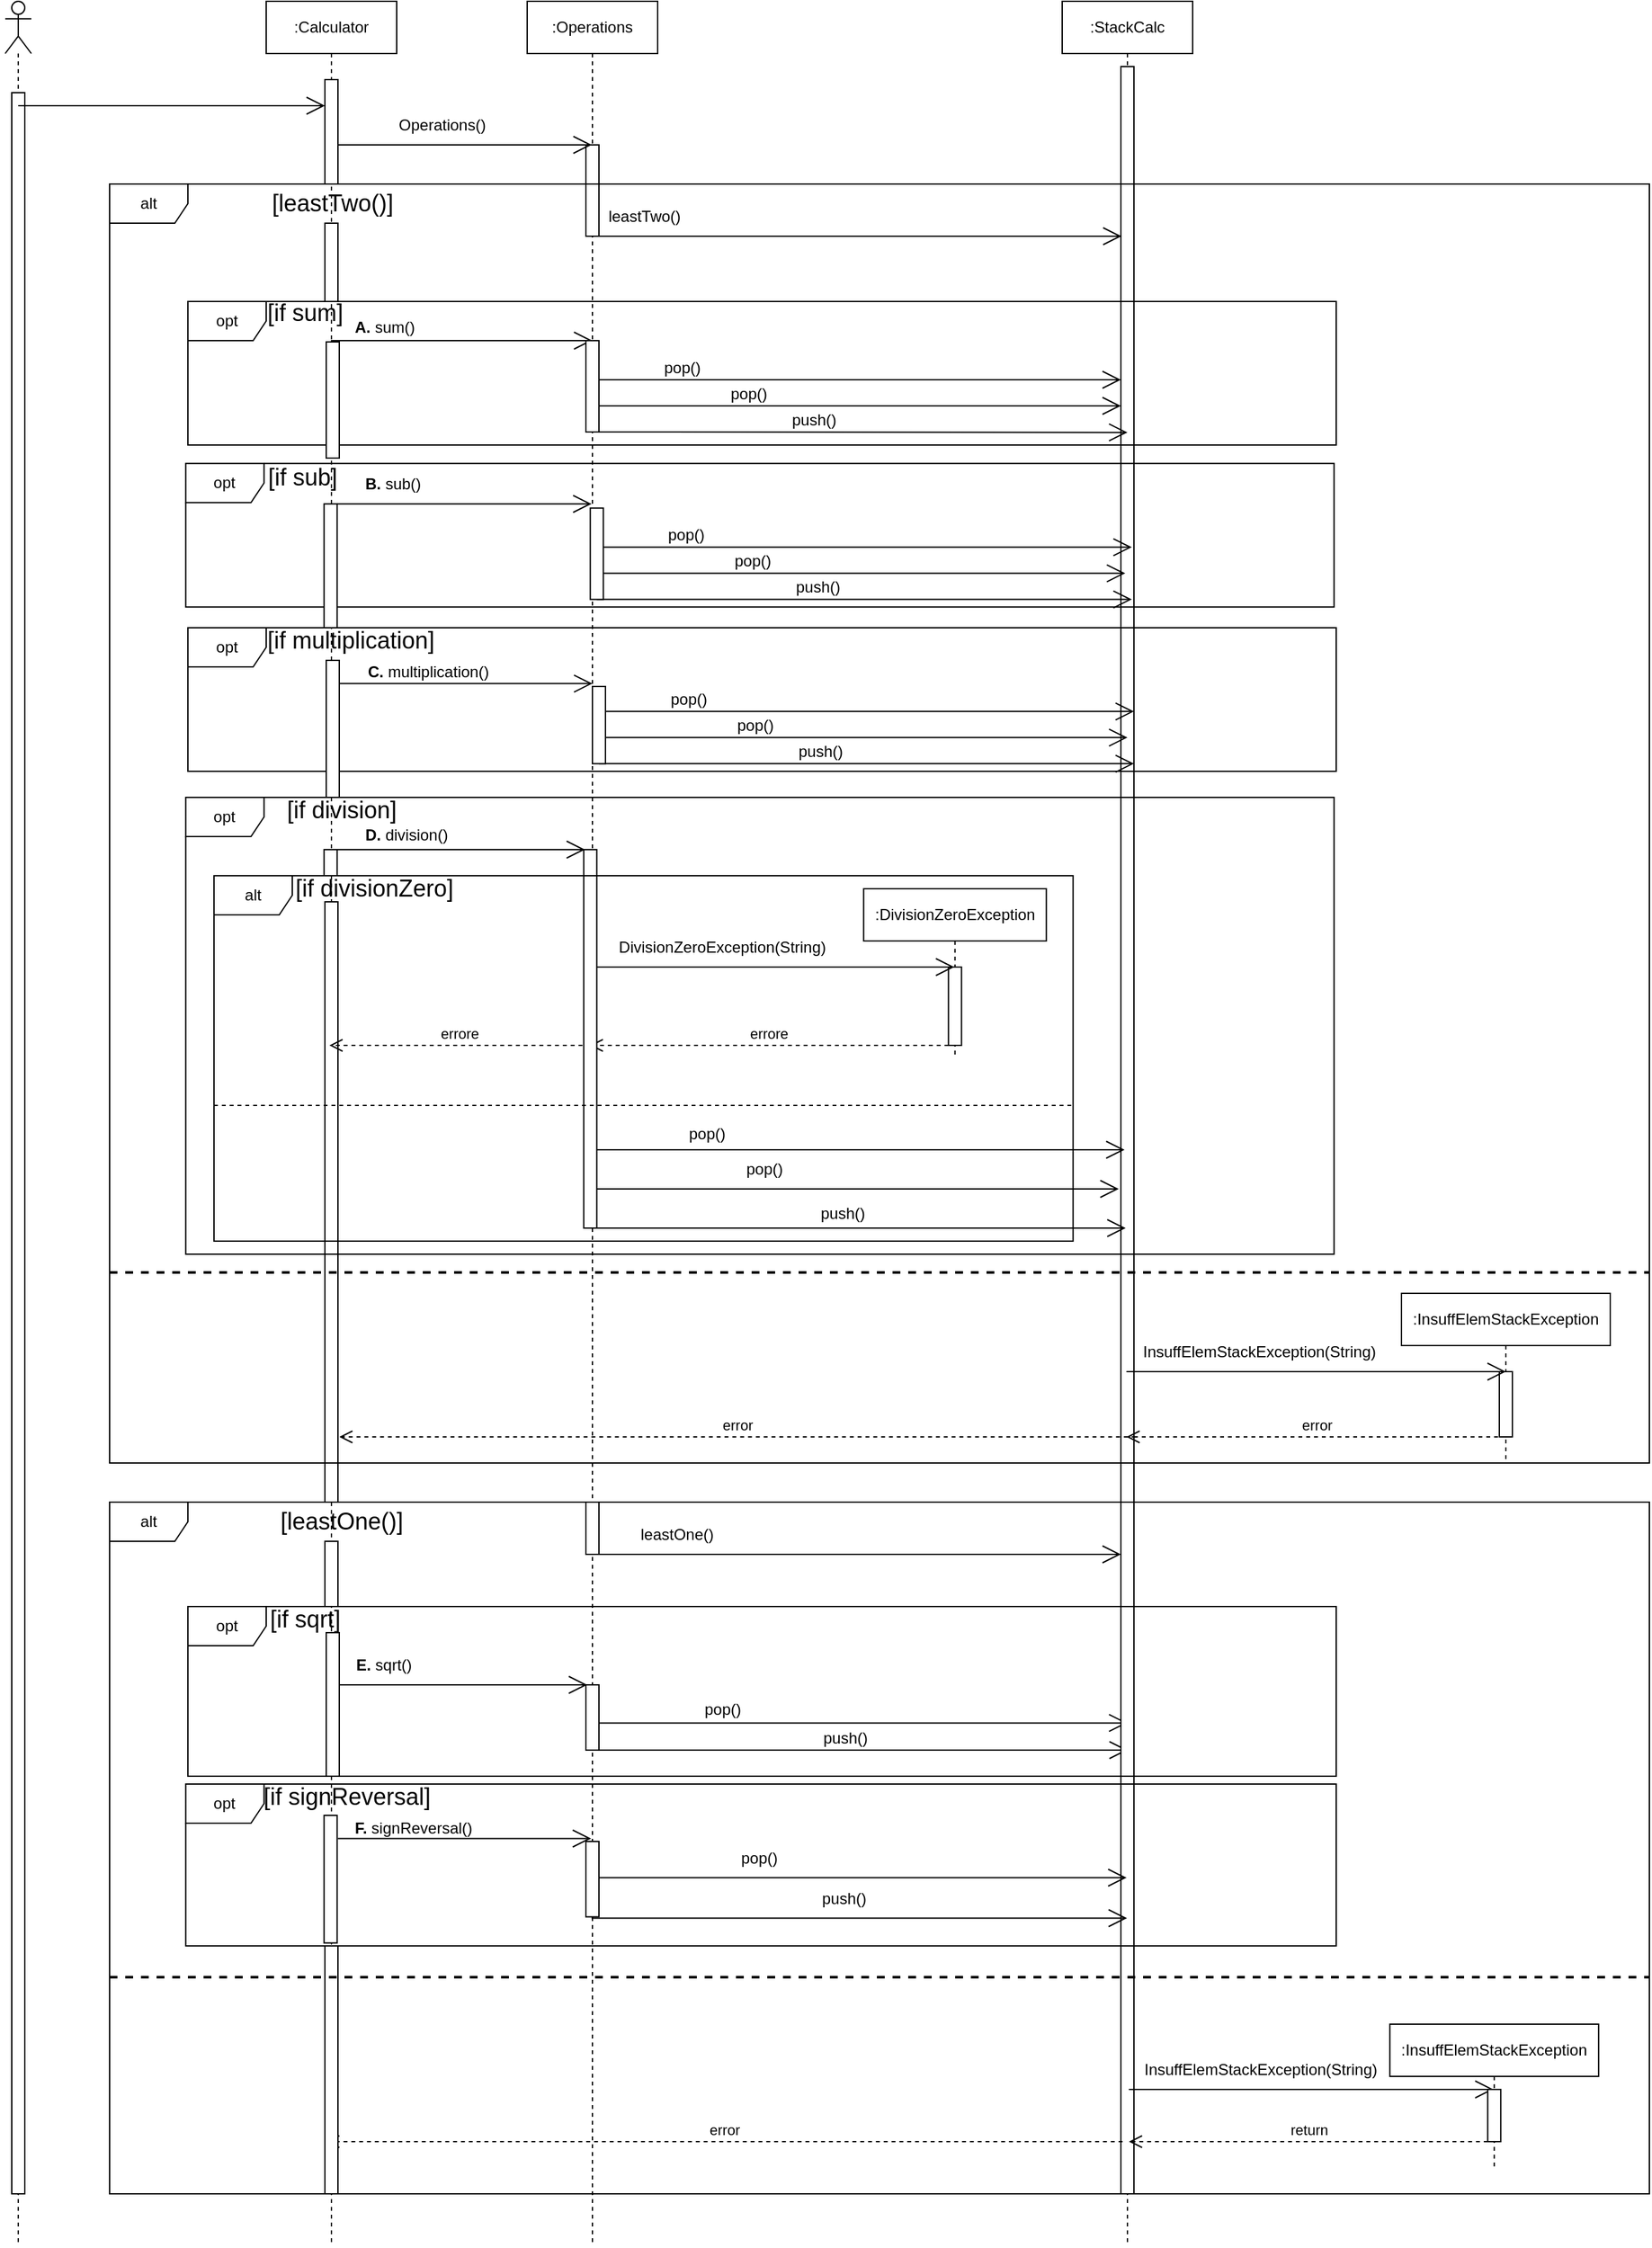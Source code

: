 <mxfile version="22.1.7" type="google">
  <diagram name="Pagina-1" id="1rLhm8IEUsE-QeS0g-wT">
    <mxGraphModel grid="1" page="1" gridSize="10" guides="1" tooltips="1" connect="1" arrows="1" fold="1" pageScale="1" pageWidth="827" pageHeight="1169" math="0" shadow="0">
      <root>
        <mxCell id="0" />
        <mxCell id="1" parent="0" />
        <mxCell id="Tvp-PCAJbxudFJ9-yUEZ-84" value="" style="endArrow=open;endFill=1;endSize=12;html=1;rounded=0;" edge="1" parent="1">
          <mxGeometry width="160" relative="1" as="geometry">
            <mxPoint x="309.997" y="1420" as="sourcePoint" />
            <mxPoint x="720.33" y="1420" as="targetPoint" />
          </mxGeometry>
        </mxCell>
        <mxCell id="Tvp-PCAJbxudFJ9-yUEZ-85" value="" style="endArrow=open;endFill=1;endSize=12;html=1;rounded=0;" edge="1" parent="1">
          <mxGeometry width="160" relative="1" as="geometry">
            <mxPoint x="310" y="1399.23" as="sourcePoint" />
            <mxPoint x="720" y="1399.23" as="targetPoint" />
          </mxGeometry>
        </mxCell>
        <mxCell id="taW8JD0abQ_jz1JSz_Ef-1" value="" style="shape=umlLifeline;perimeter=lifelinePerimeter;whiteSpace=wrap;html=1;container=1;dropTarget=0;collapsible=0;recursiveResize=0;outlineConnect=0;portConstraint=eastwest;newEdgeStyle={&quot;curved&quot;:0,&quot;rounded&quot;:0};participant=umlActor;" vertex="1" parent="1">
          <mxGeometry x="-140" y="80" width="20" height="1720" as="geometry" />
        </mxCell>
        <mxCell id="taW8JD0abQ_jz1JSz_Ef-8" value="" style="html=1;points=[[0,0,0,0,5],[0,1,0,0,-5],[1,0,0,0,5],[1,1,0,0,-5]];perimeter=orthogonalPerimeter;outlineConnect=0;targetShapes=umlLifeline;portConstraint=eastwest;newEdgeStyle={&quot;curved&quot;:0,&quot;rounded&quot;:0};" vertex="1" parent="taW8JD0abQ_jz1JSz_Ef-1">
          <mxGeometry x="5" y="70" width="10" height="1610" as="geometry" />
        </mxCell>
        <mxCell id="taW8JD0abQ_jz1JSz_Ef-2" value=":Operations" style="shape=umlLifeline;perimeter=lifelinePerimeter;whiteSpace=wrap;html=1;container=1;dropTarget=0;collapsible=0;recursiveResize=0;outlineConnect=0;portConstraint=eastwest;newEdgeStyle={&quot;curved&quot;:0,&quot;rounded&quot;:0};" vertex="1" parent="1">
          <mxGeometry x="260" y="80" width="100" height="1720" as="geometry" />
        </mxCell>
        <mxCell id="Tvp-PCAJbxudFJ9-yUEZ-65" value="" style="html=1;points=[[0,0,0,0,5],[0,1,0,0,-5],[1,0,0,0,5],[1,1,0,0,-5]];perimeter=orthogonalPerimeter;outlineConnect=0;targetShapes=umlLifeline;portConstraint=eastwest;newEdgeStyle={&quot;curved&quot;:0,&quot;rounded&quot;:0};" vertex="1" parent="taW8JD0abQ_jz1JSz_Ef-2">
          <mxGeometry x="45" y="110" width="10" height="70" as="geometry" />
        </mxCell>
        <mxCell id="Tvp-PCAJbxudFJ9-yUEZ-100" value="" style="html=1;points=[[0,0,0,0,5],[0,1,0,0,-5],[1,0,0,0,5],[1,1,0,0,-5]];perimeter=orthogonalPerimeter;outlineConnect=0;targetShapes=umlLifeline;portConstraint=eastwest;newEdgeStyle={&quot;curved&quot;:0,&quot;rounded&quot;:0};" vertex="1" parent="taW8JD0abQ_jz1JSz_Ef-2">
          <mxGeometry x="45" y="1290" width="10" height="50" as="geometry" />
        </mxCell>
        <mxCell id="taW8JD0abQ_jz1JSz_Ef-3" value=":InsuffElemStackException" style="shape=umlLifeline;perimeter=lifelinePerimeter;whiteSpace=wrap;html=1;container=1;dropTarget=0;collapsible=0;recursiveResize=0;outlineConnect=0;portConstraint=eastwest;newEdgeStyle={&quot;curved&quot;:0,&quot;rounded&quot;:0};" vertex="1" parent="1">
          <mxGeometry x="921.12" y="1630" width="160" height="110" as="geometry" />
        </mxCell>
        <mxCell id="taW8JD0abQ_jz1JSz_Ef-4" value=":DivisionZeroException" style="shape=umlLifeline;perimeter=lifelinePerimeter;whiteSpace=wrap;html=1;container=1;dropTarget=0;collapsible=0;recursiveResize=0;outlineConnect=0;portConstraint=eastwest;newEdgeStyle={&quot;curved&quot;:0,&quot;rounded&quot;:0};" vertex="1" parent="1">
          <mxGeometry x="517.84" y="760" width="140" height="130" as="geometry" />
        </mxCell>
        <mxCell id="Tvp-PCAJbxudFJ9-yUEZ-7" value="" style="html=1;points=[[0,0,0,0,5],[0,1,0,0,-5],[1,0,0,0,5],[1,1,0,0,-5]];perimeter=orthogonalPerimeter;outlineConnect=0;targetShapes=umlLifeline;portConstraint=eastwest;newEdgeStyle={&quot;curved&quot;:0,&quot;rounded&quot;:0};direction=west;" vertex="1" parent="taW8JD0abQ_jz1JSz_Ef-4">
          <mxGeometry x="65" y="60" width="10" height="60" as="geometry" />
        </mxCell>
        <mxCell id="taW8JD0abQ_jz1JSz_Ef-6" value="" style="endArrow=open;endFill=1;endSize=12;html=1;rounded=0;" edge="1" parent="1" source="taW8JD0abQ_jz1JSz_Ef-1" target="Tvp-PCAJbxudFJ9-yUEZ-30">
          <mxGeometry width="160" relative="1" as="geometry">
            <mxPoint x="-50.5" y="200" as="sourcePoint" />
            <mxPoint x="109.5" y="200" as="targetPoint" />
            <Array as="points">
              <mxPoint x="-30" y="160" />
            </Array>
          </mxGeometry>
        </mxCell>
        <mxCell id="taW8JD0abQ_jz1JSz_Ef-7" value=":StackCalc" style="shape=umlLifeline;perimeter=lifelinePerimeter;whiteSpace=wrap;html=1;container=1;dropTarget=0;collapsible=0;recursiveResize=0;outlineConnect=0;portConstraint=eastwest;newEdgeStyle={&quot;curved&quot;:0,&quot;rounded&quot;:0};" vertex="1" parent="1">
          <mxGeometry x="670" y="80" width="100" height="1720" as="geometry" />
        </mxCell>
        <mxCell id="Tvp-PCAJbxudFJ9-yUEZ-104" value="" style="html=1;points=[[0,0,0,0,5],[0,1,0,0,-5],[1,0,0,0,5],[1,1,0,0,-5]];perimeter=orthogonalPerimeter;outlineConnect=0;targetShapes=umlLifeline;portConstraint=eastwest;newEdgeStyle={&quot;curved&quot;:0,&quot;rounded&quot;:0};" vertex="1" parent="taW8JD0abQ_jz1JSz_Ef-7">
          <mxGeometry x="45" y="50" width="10" height="1630" as="geometry" />
        </mxCell>
        <mxCell id="taW8JD0abQ_jz1JSz_Ef-9" value="" style="endArrow=open;endFill=1;endSize=12;html=1;rounded=0;" edge="1" parent="1" source="Tvp-PCAJbxudFJ9-yUEZ-30" target="taW8JD0abQ_jz1JSz_Ef-2">
          <mxGeometry width="160" relative="1" as="geometry">
            <mxPoint x="109.5" y="160" as="sourcePoint" />
            <mxPoint x="249.5" y="160" as="targetPoint" />
            <Array as="points">
              <mxPoint x="210" y="190" />
            </Array>
          </mxGeometry>
        </mxCell>
        <mxCell id="taW8JD0abQ_jz1JSz_Ef-10" value="" style="endArrow=open;endFill=1;endSize=12;html=1;rounded=0;" edge="1" parent="1">
          <mxGeometry width="160" relative="1" as="geometry">
            <mxPoint x="109.5" y="340" as="sourcePoint" />
            <mxPoint x="310" y="340" as="targetPoint" />
          </mxGeometry>
        </mxCell>
        <mxCell id="taW8JD0abQ_jz1JSz_Ef-11" value="Operations()" style="text;strokeColor=none;align=center;fillColor=none;html=1;verticalAlign=middle;whiteSpace=wrap;rounded=0;" vertex="1" parent="1">
          <mxGeometry x="164.68" y="160" width="60" height="30" as="geometry" />
        </mxCell>
        <mxCell id="taW8JD0abQ_jz1JSz_Ef-12" value="&lt;b&gt;A.&lt;/b&gt;&amp;nbsp;sum()" style="text;strokeColor=none;align=left;fillColor=none;html=1;verticalAlign=middle;whiteSpace=wrap;rounded=0;" vertex="1" parent="1">
          <mxGeometry x="125.59" y="310" width="70.5" height="40" as="geometry" />
        </mxCell>
        <mxCell id="taW8JD0abQ_jz1JSz_Ef-14" value="" style="endArrow=open;endFill=1;endSize=12;html=1;rounded=0;" edge="1" parent="1">
          <mxGeometry width="160" relative="1" as="geometry">
            <mxPoint x="106" y="1370" as="sourcePoint" />
            <mxPoint x="306" y="1370" as="targetPoint" />
          </mxGeometry>
        </mxCell>
        <mxCell id="taW8JD0abQ_jz1JSz_Ef-15" value="&lt;b&gt;E.&lt;/b&gt; sqrt()" style="text;strokeColor=none;align=left;fillColor=none;html=1;verticalAlign=middle;whiteSpace=wrap;rounded=0;" vertex="1" parent="1">
          <mxGeometry x="127.17" y="1340" width="60" height="30" as="geometry" />
        </mxCell>
        <mxCell id="Tvp-PCAJbxudFJ9-yUEZ-1" value=":InsuffElemStackException" style="shape=umlLifeline;perimeter=lifelinePerimeter;whiteSpace=wrap;html=1;container=1;dropTarget=0;collapsible=0;recursiveResize=0;outlineConnect=0;portConstraint=eastwest;newEdgeStyle={&quot;curved&quot;:0,&quot;rounded&quot;:0};" vertex="1" parent="1">
          <mxGeometry x="930" y="1070" width="160" height="130" as="geometry" />
        </mxCell>
        <mxCell id="Tvp-PCAJbxudFJ9-yUEZ-25" value="" style="html=1;points=[[0,0,0,0,5],[0,1,0,0,-5],[1,0,0,0,5],[1,1,0,0,-5]];perimeter=orthogonalPerimeter;outlineConnect=0;targetShapes=umlLifeline;portConstraint=eastwest;newEdgeStyle={&quot;curved&quot;:0,&quot;rounded&quot;:0};" vertex="1" parent="Tvp-PCAJbxudFJ9-yUEZ-1">
          <mxGeometry x="75" y="60" width="10" height="50" as="geometry" />
        </mxCell>
        <mxCell id="Tvp-PCAJbxudFJ9-yUEZ-5" value="" style="endArrow=open;endFill=1;endSize=12;html=1;rounded=0;" edge="1" parent="1">
          <mxGeometry width="160" relative="1" as="geometry">
            <mxPoint x="310" y="260" as="sourcePoint" />
            <mxPoint x="715.5" y="260" as="targetPoint" />
          </mxGeometry>
        </mxCell>
        <mxCell id="Tvp-PCAJbxudFJ9-yUEZ-9" value="" style="endArrow=open;endFill=1;endSize=12;html=1;rounded=0;" edge="1" parent="1" target="taW8JD0abQ_jz1JSz_Ef-3">
          <mxGeometry width="160" relative="1" as="geometry">
            <mxPoint x="721.12" y="1680" as="sourcePoint" />
            <mxPoint x="1001.12" y="1680" as="targetPoint" />
          </mxGeometry>
        </mxCell>
        <mxCell id="taW8JD0abQ_jz1JSz_Ef-5" value=":Calculator" style="shape=umlLifeline;perimeter=lifelinePerimeter;whiteSpace=wrap;html=1;container=1;dropTarget=0;collapsible=0;recursiveResize=0;outlineConnect=0;portConstraint=eastwest;newEdgeStyle={&quot;curved&quot;:0,&quot;rounded&quot;:0};" vertex="1" parent="1">
          <mxGeometry x="60" y="80" width="100" height="1720" as="geometry" />
        </mxCell>
        <mxCell id="Tvp-PCAJbxudFJ9-yUEZ-2" value="" style="html=1;points=[[0,0,0,0,5],[0,1,0,0,-5],[1,0,0,0,5],[1,1,0,0,-5]];perimeter=orthogonalPerimeter;outlineConnect=0;targetShapes=umlLifeline;portConstraint=eastwest;newEdgeStyle={&quot;curved&quot;:0,&quot;rounded&quot;:0};" vertex="1" parent="taW8JD0abQ_jz1JSz_Ef-5">
          <mxGeometry x="45" y="690" width="10" height="460" as="geometry" />
        </mxCell>
        <mxCell id="Tvp-PCAJbxudFJ9-yUEZ-30" value="" style="html=1;points=[[0,0,0,0,5],[0,1,0,0,-5],[1,0,0,0,5],[1,1,0,0,-5]];perimeter=orthogonalPerimeter;outlineConnect=0;targetShapes=umlLifeline;portConstraint=eastwest;newEdgeStyle={&quot;curved&quot;:0,&quot;rounded&quot;:0};" vertex="1" parent="taW8JD0abQ_jz1JSz_Ef-5">
          <mxGeometry x="45" y="60" width="10" height="80" as="geometry" />
        </mxCell>
        <mxCell id="Tvp-PCAJbxudFJ9-yUEZ-153" value="" style="html=1;points=[[0,0,0,0,5],[0,1,0,0,-5],[1,0,0,0,5],[1,1,0,0,-5]];perimeter=orthogonalPerimeter;outlineConnect=0;targetShapes=umlLifeline;portConstraint=eastwest;newEdgeStyle={&quot;curved&quot;:0,&quot;rounded&quot;:0};" vertex="1" parent="taW8JD0abQ_jz1JSz_Ef-5">
          <mxGeometry x="45" y="1180" width="10" height="50" as="geometry" />
        </mxCell>
        <mxCell id="Tvp-PCAJbxudFJ9-yUEZ-10" value="leastTwo()" style="text;strokeColor=none;align=center;fillColor=none;html=1;verticalAlign=middle;whiteSpace=wrap;rounded=0;" vertex="1" parent="1">
          <mxGeometry x="320" y="230" width="60" height="30" as="geometry" />
        </mxCell>
        <mxCell id="Tvp-PCAJbxudFJ9-yUEZ-11" value="" style="endArrow=open;endFill=1;endSize=12;html=1;rounded=0;" edge="1" parent="1">
          <mxGeometry width="160" relative="1" as="geometry">
            <mxPoint x="307.84" y="820" as="sourcePoint" />
            <mxPoint x="587.34" y="820" as="targetPoint" />
          </mxGeometry>
        </mxCell>
        <mxCell id="Tvp-PCAJbxudFJ9-yUEZ-14" value="errore" style="html=1;verticalAlign=bottom;endArrow=open;dashed=1;endSize=8;curved=0;rounded=0;" edge="1" parent="1">
          <mxGeometry relative="1" as="geometry">
            <mxPoint x="582.84" y="880" as="sourcePoint" />
            <mxPoint x="307.931" y="880" as="targetPoint" />
          </mxGeometry>
        </mxCell>
        <mxCell id="Tvp-PCAJbxudFJ9-yUEZ-17" value="errore" style="html=1;verticalAlign=bottom;endArrow=open;dashed=1;endSize=8;curved=0;rounded=0;" edge="1" parent="1">
          <mxGeometry relative="1" as="geometry">
            <mxPoint x="308.34" y="880.0" as="sourcePoint" />
            <mxPoint x="108.431" y="880.0" as="targetPoint" />
          </mxGeometry>
        </mxCell>
        <mxCell id="Tvp-PCAJbxudFJ9-yUEZ-18" value="&amp;nbsp;DivisionZeroException(String)" style="text;strokeColor=none;align=center;fillColor=none;html=1;verticalAlign=middle;whiteSpace=wrap;rounded=0;" vertex="1" parent="1">
          <mxGeometry x="308.34" y="790" width="200" height="30" as="geometry" />
        </mxCell>
        <mxCell id="Tvp-PCAJbxudFJ9-yUEZ-21" value="" style="endArrow=open;endFill=1;endSize=12;html=1;rounded=0;" edge="1" parent="1">
          <mxGeometry width="160" relative="1" as="geometry">
            <mxPoint x="719.25" y="1130" as="sourcePoint" />
            <mxPoint x="1010" y="1130" as="targetPoint" />
          </mxGeometry>
        </mxCell>
        <mxCell id="Tvp-PCAJbxudFJ9-yUEZ-22" value="InsuffElemStackException(String)" style="text;strokeColor=none;align=left;fillColor=none;html=1;verticalAlign=middle;whiteSpace=wrap;rounded=0;" vertex="1" parent="1">
          <mxGeometry x="730" y="1100" width="190" height="30" as="geometry" />
        </mxCell>
        <mxCell id="Tvp-PCAJbxudFJ9-yUEZ-23" value="error" style="html=1;verticalAlign=bottom;endArrow=open;dashed=1;endSize=8;curved=0;rounded=0;" edge="1" parent="1">
          <mxGeometry relative="1" as="geometry">
            <mxPoint x="1010" y="1180" as="sourcePoint" />
            <mxPoint x="719.25" y="1180" as="targetPoint" />
          </mxGeometry>
        </mxCell>
        <mxCell id="Tvp-PCAJbxudFJ9-yUEZ-24" value="error" style="html=1;verticalAlign=bottom;endArrow=open;dashed=1;endSize=8;curved=0;rounded=0;" edge="1" parent="1">
          <mxGeometry relative="1" as="geometry">
            <mxPoint x="726.25" y="1180" as="sourcePoint" />
            <mxPoint x="116" y="1180" as="targetPoint" />
          </mxGeometry>
        </mxCell>
        <mxCell id="Tvp-PCAJbxudFJ9-yUEZ-26" value="alt" style="shape=umlFrame;whiteSpace=wrap;html=1;pointerEvents=0;" vertex="1" parent="1">
          <mxGeometry x="-60" y="220" width="1180" height="980" as="geometry" />
        </mxCell>
        <mxCell id="Tvp-PCAJbxudFJ9-yUEZ-29" value="&lt;font style=&quot;font-size: 18px;&quot;&gt;[leastTwo()]&lt;/font&gt;" style="text;strokeColor=none;align=center;fillColor=none;html=1;verticalAlign=middle;whiteSpace=wrap;rounded=0;" vertex="1" parent="1">
          <mxGeometry x="66" y="220" width="90" height="30" as="geometry" />
        </mxCell>
        <mxCell id="Tvp-PCAJbxudFJ9-yUEZ-34" value="" style="endArrow=open;endFill=1;endSize=12;html=1;rounded=0;entryX=0.5;entryY=0.333;entryDx=0;entryDy=0;entryPerimeter=0;" edge="1" parent="1">
          <mxGeometry width="160" relative="1" as="geometry">
            <mxPoint x="114.34" y="465.12" as="sourcePoint" />
            <mxPoint x="309.34" y="465.12" as="targetPoint" />
          </mxGeometry>
        </mxCell>
        <mxCell id="Tvp-PCAJbxudFJ9-yUEZ-35" value="" style="endArrow=open;endFill=1;endSize=12;html=1;rounded=0;" edge="1" parent="1">
          <mxGeometry width="160" relative="1" as="geometry">
            <mxPoint x="115.5" y="602.8" as="sourcePoint" />
            <mxPoint x="310.0" y="602.8" as="targetPoint" />
          </mxGeometry>
        </mxCell>
        <mxCell id="Tvp-PCAJbxudFJ9-yUEZ-36" value="&lt;b&gt;C. &lt;/b&gt;multiplication()" style="text;strokeColor=none;align=left;fillColor=none;html=1;verticalAlign=middle;whiteSpace=wrap;rounded=0;" vertex="1" parent="1">
          <mxGeometry x="135.84" y="575" width="100" height="37.795" as="geometry" />
        </mxCell>
        <mxCell id="Tvp-PCAJbxudFJ9-yUEZ-37" value="&lt;b&gt;B.&lt;/b&gt; sub()" style="text;strokeColor=none;align=left;fillColor=none;html=1;verticalAlign=middle;whiteSpace=wrap;rounded=0;" vertex="1" parent="1">
          <mxGeometry x="134.18" y="435.12" width="50" height="30" as="geometry" />
        </mxCell>
        <mxCell id="Tvp-PCAJbxudFJ9-yUEZ-38" value="opt" style="shape=umlFrame;whiteSpace=wrap;html=1;pointerEvents=0;" vertex="1" parent="1">
          <mxGeometry y="310" width="880" height="110" as="geometry" />
        </mxCell>
        <mxCell id="Tvp-PCAJbxudFJ9-yUEZ-40" value="push()" style="text;strokeColor=none;align=center;fillColor=none;html=1;verticalAlign=middle;whiteSpace=wrap;rounded=0;" vertex="1" parent="1">
          <mxGeometry x="450" y="385.826" width="60" height="30" as="geometry" />
        </mxCell>
        <mxCell id="Tvp-PCAJbxudFJ9-yUEZ-41" value="" style="endArrow=open;endFill=1;endSize=12;html=1;rounded=0;entryX=0.5;entryY=0.172;entryDx=0;entryDy=0;entryPerimeter=0;" edge="1" parent="1" target="Tvp-PCAJbxudFJ9-yUEZ-104">
          <mxGeometry width="160" relative="1" as="geometry">
            <mxPoint x="309.997" y="410" as="sourcePoint" />
            <mxPoint x="690" y="410" as="targetPoint" />
          </mxGeometry>
        </mxCell>
        <mxCell id="Tvp-PCAJbxudFJ9-yUEZ-42" value="" style="endArrow=open;endFill=1;endSize=12;html=1;rounded=0;" edge="1" parent="1" target="Tvp-PCAJbxudFJ9-yUEZ-104">
          <mxGeometry width="160" relative="1" as="geometry">
            <mxPoint x="315" y="390" as="sourcePoint" />
            <mxPoint x="710" y="390" as="targetPoint" />
          </mxGeometry>
        </mxCell>
        <mxCell id="Tvp-PCAJbxudFJ9-yUEZ-43" value="" style="endArrow=open;endFill=1;endSize=12;html=1;rounded=0;" edge="1" parent="1">
          <mxGeometry width="160" relative="1" as="geometry">
            <mxPoint x="305" y="370" as="sourcePoint" />
            <mxPoint x="715" y="370" as="targetPoint" />
          </mxGeometry>
        </mxCell>
        <mxCell id="Tvp-PCAJbxudFJ9-yUEZ-44" value="pop()" style="text;strokeColor=none;align=center;fillColor=none;html=1;verticalAlign=middle;whiteSpace=wrap;rounded=0;" vertex="1" parent="1">
          <mxGeometry x="348.67" y="346.062" width="60" height="30" as="geometry" />
        </mxCell>
        <mxCell id="Tvp-PCAJbxudFJ9-yUEZ-45" value="pop()" style="text;strokeColor=none;align=center;fillColor=none;html=1;verticalAlign=middle;whiteSpace=wrap;rounded=0;" vertex="1" parent="1">
          <mxGeometry x="400.002" y="365.747" width="60" height="30" as="geometry" />
        </mxCell>
        <mxCell id="Tvp-PCAJbxudFJ9-yUEZ-59" value="push()" style="text;strokeColor=none;align=center;fillColor=none;html=1;verticalAlign=middle;whiteSpace=wrap;rounded=0;" vertex="1" parent="1">
          <mxGeometry x="472.34" y="990" width="60" height="37.795" as="geometry" />
        </mxCell>
        <mxCell id="Tvp-PCAJbxudFJ9-yUEZ-60" value="" style="endArrow=open;endFill=1;endSize=12;html=1;rounded=0;" edge="1" parent="1">
          <mxGeometry width="160" relative="1" as="geometry">
            <mxPoint x="308.337" y="1020" as="sourcePoint" />
            <mxPoint x="718.67" y="1020" as="targetPoint" />
          </mxGeometry>
        </mxCell>
        <mxCell id="Tvp-PCAJbxudFJ9-yUEZ-61" value="" style="endArrow=open;endFill=1;endSize=12;html=1;rounded=0;" edge="1" parent="1">
          <mxGeometry width="160" relative="1" as="geometry">
            <mxPoint x="303.34" y="990" as="sourcePoint" />
            <mxPoint x="713.34" y="990" as="targetPoint" />
          </mxGeometry>
        </mxCell>
        <mxCell id="Tvp-PCAJbxudFJ9-yUEZ-62" value="" style="endArrow=open;endFill=1;endSize=12;html=1;rounded=0;" edge="1" parent="1">
          <mxGeometry width="160" relative="1" as="geometry">
            <mxPoint x="308.34" y="960" as="sourcePoint" />
            <mxPoint x="717.84" y="960" as="targetPoint" />
          </mxGeometry>
        </mxCell>
        <mxCell id="Tvp-PCAJbxudFJ9-yUEZ-63" value="pop()" style="text;strokeColor=none;align=center;fillColor=none;html=1;verticalAlign=middle;whiteSpace=wrap;rounded=0;" vertex="1" parent="1">
          <mxGeometry x="412.34" y="960" width="60" height="30" as="geometry" />
        </mxCell>
        <mxCell id="Tvp-PCAJbxudFJ9-yUEZ-64" value="pop()" style="text;strokeColor=none;align=center;fillColor=none;html=1;verticalAlign=middle;whiteSpace=wrap;rounded=0;" vertex="1" parent="1">
          <mxGeometry x="368.34" y="936.14" width="60" height="23.86" as="geometry" />
        </mxCell>
        <mxCell id="Tvp-PCAJbxudFJ9-yUEZ-66" value="" style="html=1;points=[[0,0,0,0,5],[0,1,0,0,-5],[1,0,0,0,5],[1,1,0,0,-5]];perimeter=orthogonalPerimeter;outlineConnect=0;targetShapes=umlLifeline;portConstraint=eastwest;newEdgeStyle={&quot;curved&quot;:0,&quot;rounded&quot;:0};" vertex="1" parent="1">
          <mxGeometry x="305" y="340" width="10" height="70" as="geometry" />
        </mxCell>
        <mxCell id="Tvp-PCAJbxudFJ9-yUEZ-70" value="" style="html=1;points=[[0,0,0,0,5],[0,1,0,0,-5],[1,0,0,0,5],[1,1,0,0,-5]];perimeter=orthogonalPerimeter;outlineConnect=0;targetShapes=umlLifeline;portConstraint=eastwest;newEdgeStyle={&quot;curved&quot;:0,&quot;rounded&quot;:0};" vertex="1" parent="1">
          <mxGeometry x="303.34" y="730" width="10" height="290" as="geometry" />
        </mxCell>
        <mxCell id="Tvp-PCAJbxudFJ9-yUEZ-72" value="&lt;b&gt;F.&lt;/b&gt; signReversal()" style="text;strokeColor=none;align=left;fillColor=none;html=1;verticalAlign=middle;whiteSpace=wrap;rounded=0;" vertex="1" parent="1">
          <mxGeometry x="126.25" y="1460" width="103.75" height="39.764" as="geometry" />
        </mxCell>
        <mxCell id="Tvp-PCAJbxudFJ9-yUEZ-73" value="" style="endArrow=open;endFill=1;endSize=12;html=1;rounded=0;" edge="1" parent="1">
          <mxGeometry width="160" relative="1" as="geometry">
            <mxPoint x="115" y="1487.75" as="sourcePoint" />
            <mxPoint x="309" y="1487.75" as="targetPoint" />
          </mxGeometry>
        </mxCell>
        <mxCell id="Tvp-PCAJbxudFJ9-yUEZ-74" value="InsuffElemStackException(String)" style="text;strokeColor=none;align=left;fillColor=none;html=1;verticalAlign=middle;whiteSpace=wrap;rounded=0;" vertex="1" parent="1">
          <mxGeometry x="731.12" y="1650" width="190" height="30" as="geometry" />
        </mxCell>
        <mxCell id="Tvp-PCAJbxudFJ9-yUEZ-75" value="return" style="html=1;verticalAlign=bottom;endArrow=open;dashed=1;endSize=8;curved=0;rounded=0;" edge="1" parent="1" source="Tvp-PCAJbxudFJ9-yUEZ-76">
          <mxGeometry relative="1" as="geometry">
            <mxPoint x="1071.17" y="1720" as="sourcePoint" />
            <mxPoint x="721.117" y="1720" as="targetPoint" />
          </mxGeometry>
        </mxCell>
        <mxCell id="Tvp-PCAJbxudFJ9-yUEZ-76" value="" style="html=1;points=[[0,0,0,0,5],[0,1,0,0,-5],[1,0,0,0,5],[1,1,0,0,-5]];perimeter=orthogonalPerimeter;outlineConnect=0;targetShapes=umlLifeline;portConstraint=eastwest;newEdgeStyle={&quot;curved&quot;:0,&quot;rounded&quot;:0};" vertex="1" parent="1">
          <mxGeometry x="996.12" y="1680" width="10" height="40" as="geometry" />
        </mxCell>
        <mxCell id="Tvp-PCAJbxudFJ9-yUEZ-79" value="alt" style="shape=umlFrame;whiteSpace=wrap;html=1;pointerEvents=0;" vertex="1" parent="1">
          <mxGeometry x="-60" y="1230" width="1180" height="530" as="geometry" />
        </mxCell>
        <mxCell id="Tvp-PCAJbxudFJ9-yUEZ-80" value="&lt;font style=&quot;font-size: 18px;&quot;&gt;[leastOne()]&lt;/font&gt;" style="text;strokeColor=none;align=center;fillColor=none;html=1;verticalAlign=middle;whiteSpace=wrap;rounded=0;" vertex="1" parent="1">
          <mxGeometry x="58.03" y="1230" width="120" height="30" as="geometry" />
        </mxCell>
        <mxCell id="Tvp-PCAJbxudFJ9-yUEZ-82" value="error" style="html=1;verticalAlign=bottom;endArrow=open;dashed=1;endSize=8;curved=0;rounded=0;" edge="1" parent="1">
          <mxGeometry relative="1" as="geometry">
            <mxPoint x="716.25" y="1720" as="sourcePoint" />
            <mxPoint x="106" y="1720" as="targetPoint" />
          </mxGeometry>
        </mxCell>
        <mxCell id="Tvp-PCAJbxudFJ9-yUEZ-83" value="push()" style="text;strokeColor=none;align=center;fillColor=none;html=1;verticalAlign=middle;whiteSpace=wrap;rounded=0;" vertex="1" parent="1">
          <mxGeometry x="473.67" y="1400" width="60" height="22.047" as="geometry" />
        </mxCell>
        <mxCell id="Tvp-PCAJbxudFJ9-yUEZ-87" value="pop()" style="text;strokeColor=none;align=center;fillColor=none;html=1;verticalAlign=middle;whiteSpace=wrap;rounded=0;" vertex="1" parent="1">
          <mxGeometry x="380" y="1374.092" width="60" height="30" as="geometry" />
        </mxCell>
        <mxCell id="Tvp-PCAJbxudFJ9-yUEZ-92" value="push()" style="text;strokeColor=none;align=center;fillColor=none;html=1;verticalAlign=middle;whiteSpace=wrap;rounded=0;" vertex="1" parent="1">
          <mxGeometry x="473.34" y="1518.75" width="60" height="30" as="geometry" />
        </mxCell>
        <mxCell id="Tvp-PCAJbxudFJ9-yUEZ-93" value="" style="endArrow=open;endFill=1;endSize=12;html=1;rounded=0;" edge="1" parent="1">
          <mxGeometry width="160" relative="1" as="geometry">
            <mxPoint x="309.337" y="1548.75" as="sourcePoint" />
            <mxPoint x="719.67" y="1548.75" as="targetPoint" />
          </mxGeometry>
        </mxCell>
        <mxCell id="Tvp-PCAJbxudFJ9-yUEZ-94" value="" style="endArrow=open;endFill=1;endSize=12;html=1;rounded=0;" edge="1" parent="1">
          <mxGeometry width="160" relative="1" as="geometry">
            <mxPoint x="309.34" y="1517.75" as="sourcePoint" />
            <mxPoint x="719.34" y="1517.75" as="targetPoint" />
          </mxGeometry>
        </mxCell>
        <mxCell id="Tvp-PCAJbxudFJ9-yUEZ-95" value="pop()" style="text;strokeColor=none;align=center;fillColor=none;html=1;verticalAlign=middle;whiteSpace=wrap;rounded=0;" vertex="1" parent="1">
          <mxGeometry x="408.34" y="1487.75" width="60" height="30" as="geometry" />
        </mxCell>
        <mxCell id="Tvp-PCAJbxudFJ9-yUEZ-96" value="" style="html=1;points=[[0,0,0,0,5],[0,1,0,0,-5],[1,0,0,0,5],[1,1,0,0,-5]];perimeter=orthogonalPerimeter;outlineConnect=0;targetShapes=umlLifeline;portConstraint=eastwest;newEdgeStyle={&quot;curved&quot;:0,&quot;rounded&quot;:0};" vertex="1" parent="1">
          <mxGeometry x="104.34" y="1470" width="10" height="97.75" as="geometry" />
        </mxCell>
        <mxCell id="Tvp-PCAJbxudFJ9-yUEZ-97" value="" style="html=1;points=[[0,0,0,0,5],[0,1,0,0,-5],[1,0,0,0,5],[1,1,0,0,-5]];perimeter=orthogonalPerimeter;outlineConnect=0;targetShapes=umlLifeline;portConstraint=eastwest;newEdgeStyle={&quot;curved&quot;:0,&quot;rounded&quot;:0};" vertex="1" parent="1">
          <mxGeometry x="105" y="1570" width="10" height="190" as="geometry" />
        </mxCell>
        <mxCell id="Tvp-PCAJbxudFJ9-yUEZ-99" value="opt" style="shape=umlFrame;whiteSpace=wrap;html=1;pointerEvents=0;" vertex="1" parent="1">
          <mxGeometry y="1310" width="880" height="130" as="geometry" />
        </mxCell>
        <mxCell id="Tvp-PCAJbxudFJ9-yUEZ-101" value="" style="html=1;points=[[0,0,0,0,5],[0,1,0,0,-5],[1,0,0,0,5],[1,1,0,0,-5]];perimeter=orthogonalPerimeter;outlineConnect=0;targetShapes=umlLifeline;portConstraint=eastwest;newEdgeStyle={&quot;curved&quot;:0,&quot;rounded&quot;:0};" vertex="1" parent="1">
          <mxGeometry x="305" y="1490" width="10" height="57.75" as="geometry" />
        </mxCell>
        <mxCell id="Tvp-PCAJbxudFJ9-yUEZ-107" value="" style="line;strokeWidth=2;fillColor=none;align=left;verticalAlign=middle;spacingTop=-1;spacingLeft=3;spacingRight=3;rotatable=0;labelPosition=right;points=[];portConstraint=eastwest;strokeColor=inherit;dashed=1;" vertex="1" parent="1">
          <mxGeometry x="-60" y="1050" width="1180" height="8" as="geometry" />
        </mxCell>
        <mxCell id="Tvp-PCAJbxudFJ9-yUEZ-108" value="opt" style="shape=umlFrame;whiteSpace=wrap;html=1;pointerEvents=0;" vertex="1" parent="1">
          <mxGeometry x="-1.66" y="434.12" width="880" height="110" as="geometry" />
        </mxCell>
        <mxCell id="Tvp-PCAJbxudFJ9-yUEZ-109" value="opt" style="shape=umlFrame;whiteSpace=wrap;html=1;pointerEvents=0;" vertex="1" parent="1">
          <mxGeometry y="560" width="880" height="110" as="geometry" />
        </mxCell>
        <mxCell id="Tvp-PCAJbxudFJ9-yUEZ-3" value="&lt;b&gt;D.&lt;/b&gt; division()" style="text;strokeColor=none;align=left;fillColor=none;html=1;verticalAlign=middle;whiteSpace=wrap;rounded=0;" vertex="1" parent="1">
          <mxGeometry x="134.18" y="700" width="90.5" height="37.795" as="geometry" />
        </mxCell>
        <mxCell id="Tvp-PCAJbxudFJ9-yUEZ-111" value="" style="endArrow=open;endFill=1;endSize=12;html=1;rounded=0;" edge="1" parent="1">
          <mxGeometry width="160" relative="1" as="geometry">
            <mxPoint x="114.34" y="730" as="sourcePoint" />
            <mxPoint x="304.34" y="730" as="targetPoint" />
          </mxGeometry>
        </mxCell>
        <mxCell id="Tvp-PCAJbxudFJ9-yUEZ-112" value="opt" style="shape=umlFrame;whiteSpace=wrap;html=1;pointerEvents=0;" vertex="1" parent="1">
          <mxGeometry x="-1.66" y="690" width="880" height="350" as="geometry" />
        </mxCell>
        <mxCell id="Tvp-PCAJbxudFJ9-yUEZ-113" value="" style="line;strokeWidth=2;fillColor=none;align=left;verticalAlign=middle;spacingTop=-1;spacingLeft=3;spacingRight=3;rotatable=0;labelPosition=right;points=[];portConstraint=eastwest;strokeColor=inherit;dashed=1;" vertex="1" parent="1">
          <mxGeometry x="-60" y="1590" width="1180" height="8" as="geometry" />
        </mxCell>
        <mxCell id="Tvp-PCAJbxudFJ9-yUEZ-114" value="&lt;font style=&quot;font-size: 18px;&quot;&gt;[if sum]&lt;/font&gt;" style="text;strokeColor=none;align=center;fillColor=none;html=1;verticalAlign=middle;whiteSpace=wrap;rounded=0;" vertex="1" parent="1">
          <mxGeometry x="60" y="303.936" width="60" height="30" as="geometry" />
        </mxCell>
        <mxCell id="Tvp-PCAJbxudFJ9-yUEZ-115" value="" style="html=1;points=[[0,0,0,0,5],[0,1,0,0,-5],[1,0,0,0,5],[1,1,0,0,-5]];perimeter=orthogonalPerimeter;outlineConnect=0;targetShapes=umlLifeline;portConstraint=eastwest;newEdgeStyle={&quot;curved&quot;:0,&quot;rounded&quot;:0};" vertex="1" parent="1">
          <mxGeometry x="105" y="250" width="10" height="60" as="geometry" />
        </mxCell>
        <mxCell id="Tvp-PCAJbxudFJ9-yUEZ-117" value="" style="html=1;points=[[0,0,0,0,5],[0,1,0,0,-5],[1,0,0,0,5],[1,1,0,0,-5]];perimeter=orthogonalPerimeter;outlineConnect=0;targetShapes=umlLifeline;portConstraint=eastwest;newEdgeStyle={&quot;curved&quot;:0,&quot;rounded&quot;:0};" vertex="1" parent="1">
          <mxGeometry x="106" y="341" width="10" height="89" as="geometry" />
        </mxCell>
        <mxCell id="Tvp-PCAJbxudFJ9-yUEZ-127" value="push()" style="text;strokeColor=none;align=center;fillColor=none;html=1;verticalAlign=middle;whiteSpace=wrap;rounded=0;" vertex="1" parent="1">
          <mxGeometry x="453.34" y="514.116" width="60" height="30" as="geometry" />
        </mxCell>
        <mxCell id="Tvp-PCAJbxudFJ9-yUEZ-128" value="" style="endArrow=open;endFill=1;endSize=12;html=1;rounded=0;entryX=0.5;entryY=0.172;entryDx=0;entryDy=0;entryPerimeter=0;" edge="1" parent="1">
          <mxGeometry width="160" relative="1" as="geometry">
            <mxPoint x="313.337" y="538.29" as="sourcePoint" />
            <mxPoint x="723.34" y="538.29" as="targetPoint" />
          </mxGeometry>
        </mxCell>
        <mxCell id="Tvp-PCAJbxudFJ9-yUEZ-129" value="" style="endArrow=open;endFill=1;endSize=12;html=1;rounded=0;" edge="1" parent="1">
          <mxGeometry width="160" relative="1" as="geometry">
            <mxPoint x="318.34" y="518.29" as="sourcePoint" />
            <mxPoint x="718.34" y="518.29" as="targetPoint" />
          </mxGeometry>
        </mxCell>
        <mxCell id="Tvp-PCAJbxudFJ9-yUEZ-130" value="" style="endArrow=open;endFill=1;endSize=12;html=1;rounded=0;" edge="1" parent="1">
          <mxGeometry width="160" relative="1" as="geometry">
            <mxPoint x="313.34" y="498.29" as="sourcePoint" />
            <mxPoint x="723.34" y="498.29" as="targetPoint" />
          </mxGeometry>
        </mxCell>
        <mxCell id="Tvp-PCAJbxudFJ9-yUEZ-131" value="pop()" style="text;strokeColor=none;align=center;fillColor=none;html=1;verticalAlign=middle;whiteSpace=wrap;rounded=0;" vertex="1" parent="1">
          <mxGeometry x="352.01" y="474.352" width="60" height="30" as="geometry" />
        </mxCell>
        <mxCell id="Tvp-PCAJbxudFJ9-yUEZ-132" value="pop()" style="text;strokeColor=none;align=center;fillColor=none;html=1;verticalAlign=middle;whiteSpace=wrap;rounded=0;" vertex="1" parent="1">
          <mxGeometry x="403.342" y="494.037" width="60" height="30" as="geometry" />
        </mxCell>
        <mxCell id="Tvp-PCAJbxudFJ9-yUEZ-133" value="" style="html=1;points=[[0,0,0,0,5],[0,1,0,0,-5],[1,0,0,0,5],[1,1,0,0,-5]];perimeter=orthogonalPerimeter;outlineConnect=0;targetShapes=umlLifeline;portConstraint=eastwest;newEdgeStyle={&quot;curved&quot;:0,&quot;rounded&quot;:0};" vertex="1" parent="1">
          <mxGeometry x="308.34" y="468.29" width="10" height="70" as="geometry" />
        </mxCell>
        <mxCell id="Tvp-PCAJbxudFJ9-yUEZ-135" value="&lt;font style=&quot;font-size: 18px;&quot;&gt;[if sub]&lt;/font&gt;" style="text;strokeColor=none;align=center;fillColor=none;html=1;verticalAlign=middle;whiteSpace=wrap;rounded=0;" vertex="1" parent="1">
          <mxGeometry x="58.34" y="430.001" width="60" height="30" as="geometry" />
        </mxCell>
        <mxCell id="Tvp-PCAJbxudFJ9-yUEZ-138" value="" style="html=1;points=[[0,0,0,0,5],[0,1,0,0,-5],[1,0,0,0,5],[1,1,0,0,-5]];perimeter=orthogonalPerimeter;outlineConnect=0;targetShapes=umlLifeline;portConstraint=eastwest;newEdgeStyle={&quot;curved&quot;:0,&quot;rounded&quot;:0};" vertex="1" parent="1">
          <mxGeometry x="104.34" y="465.12" width="10" height="94.88" as="geometry" />
        </mxCell>
        <mxCell id="Tvp-PCAJbxudFJ9-yUEZ-139" value="&lt;font style=&quot;font-size: 18px;&quot;&gt;[if multiplication]&lt;/font&gt;" style="text;strokeColor=none;align=center;fillColor=none;html=1;verticalAlign=middle;whiteSpace=wrap;rounded=0;" vertex="1" parent="1">
          <mxGeometry x="51" y="560" width="148.031" height="20.079" as="geometry" />
        </mxCell>
        <mxCell id="Tvp-PCAJbxudFJ9-yUEZ-140" value="push()" style="text;strokeColor=none;align=center;fillColor=none;html=1;verticalAlign=middle;whiteSpace=wrap;rounded=0;" vertex="1" parent="1">
          <mxGeometry x="455" y="639.996" width="60" height="30" as="geometry" />
        </mxCell>
        <mxCell id="Tvp-PCAJbxudFJ9-yUEZ-141" value="" style="endArrow=open;endFill=1;endSize=12;html=1;rounded=0;entryX=0.5;entryY=0.172;entryDx=0;entryDy=0;entryPerimeter=0;" edge="1" parent="1">
          <mxGeometry width="160" relative="1" as="geometry">
            <mxPoint x="314.997" y="664.17" as="sourcePoint" />
            <mxPoint x="725" y="664.17" as="targetPoint" />
          </mxGeometry>
        </mxCell>
        <mxCell id="Tvp-PCAJbxudFJ9-yUEZ-142" value="" style="endArrow=open;endFill=1;endSize=12;html=1;rounded=0;" edge="1" parent="1">
          <mxGeometry width="160" relative="1" as="geometry">
            <mxPoint x="320" y="644.17" as="sourcePoint" />
            <mxPoint x="720" y="644.17" as="targetPoint" />
          </mxGeometry>
        </mxCell>
        <mxCell id="Tvp-PCAJbxudFJ9-yUEZ-143" value="" style="endArrow=open;endFill=1;endSize=12;html=1;rounded=0;" edge="1" parent="1">
          <mxGeometry width="160" relative="1" as="geometry">
            <mxPoint x="315" y="624.17" as="sourcePoint" />
            <mxPoint x="725" y="624.17" as="targetPoint" />
          </mxGeometry>
        </mxCell>
        <mxCell id="Tvp-PCAJbxudFJ9-yUEZ-144" value="pop()" style="text;strokeColor=none;align=center;fillColor=none;html=1;verticalAlign=middle;whiteSpace=wrap;rounded=0;" vertex="1" parent="1">
          <mxGeometry x="353.67" y="600.232" width="60" height="30" as="geometry" />
        </mxCell>
        <mxCell id="Tvp-PCAJbxudFJ9-yUEZ-145" value="pop()" style="text;strokeColor=none;align=center;fillColor=none;html=1;verticalAlign=middle;whiteSpace=wrap;rounded=0;" vertex="1" parent="1">
          <mxGeometry x="405.002" y="619.917" width="60" height="30" as="geometry" />
        </mxCell>
        <mxCell id="Tvp-PCAJbxudFJ9-yUEZ-146" value="" style="html=1;points=[[0,0,0,0,5],[0,1,0,0,-5],[1,0,0,0,5],[1,1,0,0,-5]];perimeter=orthogonalPerimeter;outlineConnect=0;targetShapes=umlLifeline;portConstraint=eastwest;newEdgeStyle={&quot;curved&quot;:0,&quot;rounded&quot;:0};" vertex="1" parent="1">
          <mxGeometry x="310" y="605" width="10" height="59.17" as="geometry" />
        </mxCell>
        <mxCell id="Tvp-PCAJbxudFJ9-yUEZ-20" value="alt" style="shape=umlFrame;whiteSpace=wrap;html=1;pointerEvents=0;" vertex="1" parent="1">
          <mxGeometry x="20" y="750" width="658.34" height="280" as="geometry" />
        </mxCell>
        <mxCell id="Tvp-PCAJbxudFJ9-yUEZ-148" value="" style="line;strokeWidth=1;fillColor=none;align=left;verticalAlign=middle;spacingTop=-1;spacingLeft=3;spacingRight=3;rotatable=0;labelPosition=right;points=[];portConstraint=eastwest;strokeColor=inherit;dashed=1;" vertex="1" parent="1">
          <mxGeometry x="20" y="922" width="660" height="8" as="geometry" />
        </mxCell>
        <mxCell id="Tvp-PCAJbxudFJ9-yUEZ-149" value="&lt;font style=&quot;font-size: 18px;&quot;&gt;[if division]&lt;/font&gt;" style="text;strokeColor=none;align=center;fillColor=none;html=1;verticalAlign=middle;whiteSpace=wrap;rounded=0;" vertex="1" parent="1">
          <mxGeometry x="44.01" y="690" width="148.031" height="20.079" as="geometry" />
        </mxCell>
        <mxCell id="Tvp-PCAJbxudFJ9-yUEZ-150" value="" style="html=1;points=[[0,0,0,0,5],[0,1,0,0,-5],[1,0,0,0,5],[1,1,0,0,-5]];perimeter=orthogonalPerimeter;outlineConnect=0;targetShapes=umlLifeline;portConstraint=eastwest;newEdgeStyle={&quot;curved&quot;:0,&quot;rounded&quot;:0};" vertex="1" parent="1">
          <mxGeometry x="106" y="585" width="10" height="105" as="geometry" />
        </mxCell>
        <mxCell id="Tvp-PCAJbxudFJ9-yUEZ-151" value="&lt;font style=&quot;font-size: 18px;&quot;&gt;[if sqrt]&lt;/font&gt;" style="text;strokeColor=none;align=center;fillColor=none;html=1;verticalAlign=middle;whiteSpace=wrap;rounded=0;" vertex="1" parent="1">
          <mxGeometry x="15.98" y="1309.92" width="148.031" height="20.079" as="geometry" />
        </mxCell>
        <mxCell id="Tvp-PCAJbxudFJ9-yUEZ-156" value="opt" style="shape=umlFrame;whiteSpace=wrap;html=1;pointerEvents=0;" vertex="1" parent="1">
          <mxGeometry x="-1.66" y="1446" width="881.66" height="124" as="geometry" />
        </mxCell>
        <mxCell id="Tvp-PCAJbxudFJ9-yUEZ-159" value="&lt;font style=&quot;font-size: 18px;&quot;&gt;[if signReversal]&lt;/font&gt;" style="text;strokeColor=none;align=center;fillColor=none;html=1;verticalAlign=middle;whiteSpace=wrap;rounded=0;" vertex="1" parent="1">
          <mxGeometry x="48.06" y="1446" width="148.031" height="20.079" as="geometry" />
        </mxCell>
        <mxCell id="Tvp-PCAJbxudFJ9-yUEZ-160" value="" style="html=1;points=[[0,0,0,0,5],[0,1,0,0,-5],[1,0,0,0,5],[1,1,0,0,-5]];perimeter=orthogonalPerimeter;outlineConnect=0;targetShapes=umlLifeline;portConstraint=eastwest;newEdgeStyle={&quot;curved&quot;:0,&quot;rounded&quot;:0};" vertex="1" parent="1">
          <mxGeometry x="106" y="1330" width="10" height="110" as="geometry" />
        </mxCell>
        <mxCell id="Tvp-PCAJbxudFJ9-yUEZ-161" value="" style="html=1;points=[[0,0,0,0,5],[0,1,0,0,-5],[1,0,0,0,5],[1,1,0,0,-5]];perimeter=orthogonalPerimeter;outlineConnect=0;targetShapes=umlLifeline;portConstraint=eastwest;newEdgeStyle={&quot;curved&quot;:0,&quot;rounded&quot;:0};" vertex="1" parent="1">
          <mxGeometry x="104.34" y="730" width="10" height="20" as="geometry" />
        </mxCell>
        <mxCell id="Tvp-PCAJbxudFJ9-yUEZ-162" value="&lt;font style=&quot;font-size: 18px;&quot;&gt;[if divisionZero]&lt;/font&gt;" style="text;strokeColor=none;align=center;fillColor=none;html=1;verticalAlign=middle;whiteSpace=wrap;rounded=0;" vertex="1" parent="1">
          <mxGeometry x="51" y="750" width="184" height="20.08" as="geometry" />
        </mxCell>
        <mxCell id="isEGr0raQReaBmBeAFkt-1" value="" style="html=1;points=[[0,0,0,0,5],[0,1,0,0,-5],[1,0,0,0,5],[1,1,0,0,-5]];perimeter=orthogonalPerimeter;outlineConnect=0;targetShapes=umlLifeline;portConstraint=eastwest;newEdgeStyle={&quot;curved&quot;:0,&quot;rounded&quot;:0};" vertex="1" parent="1">
          <mxGeometry x="305" y="1230" width="10" height="40" as="geometry" />
        </mxCell>
        <mxCell id="isEGr0raQReaBmBeAFkt-2" value="" style="endArrow=open;endFill=1;endSize=12;html=1;rounded=0;" edge="1" parent="1" source="isEGr0raQReaBmBeAFkt-1" target="Tvp-PCAJbxudFJ9-yUEZ-104">
          <mxGeometry width="160" relative="1" as="geometry">
            <mxPoint x="390" y="1270" as="sourcePoint" />
            <mxPoint x="550" y="1270" as="targetPoint" />
            <Array as="points">
              <mxPoint x="510" y="1270" />
            </Array>
          </mxGeometry>
        </mxCell>
        <mxCell id="isEGr0raQReaBmBeAFkt-3" value="leastOne()" style="text;strokeColor=none;align=center;fillColor=none;html=1;verticalAlign=middle;whiteSpace=wrap;rounded=0;" vertex="1" parent="1">
          <mxGeometry x="345" y="1240" width="60" height="30" as="geometry" />
        </mxCell>
      </root>
    </mxGraphModel>
  </diagram>
</mxfile>
